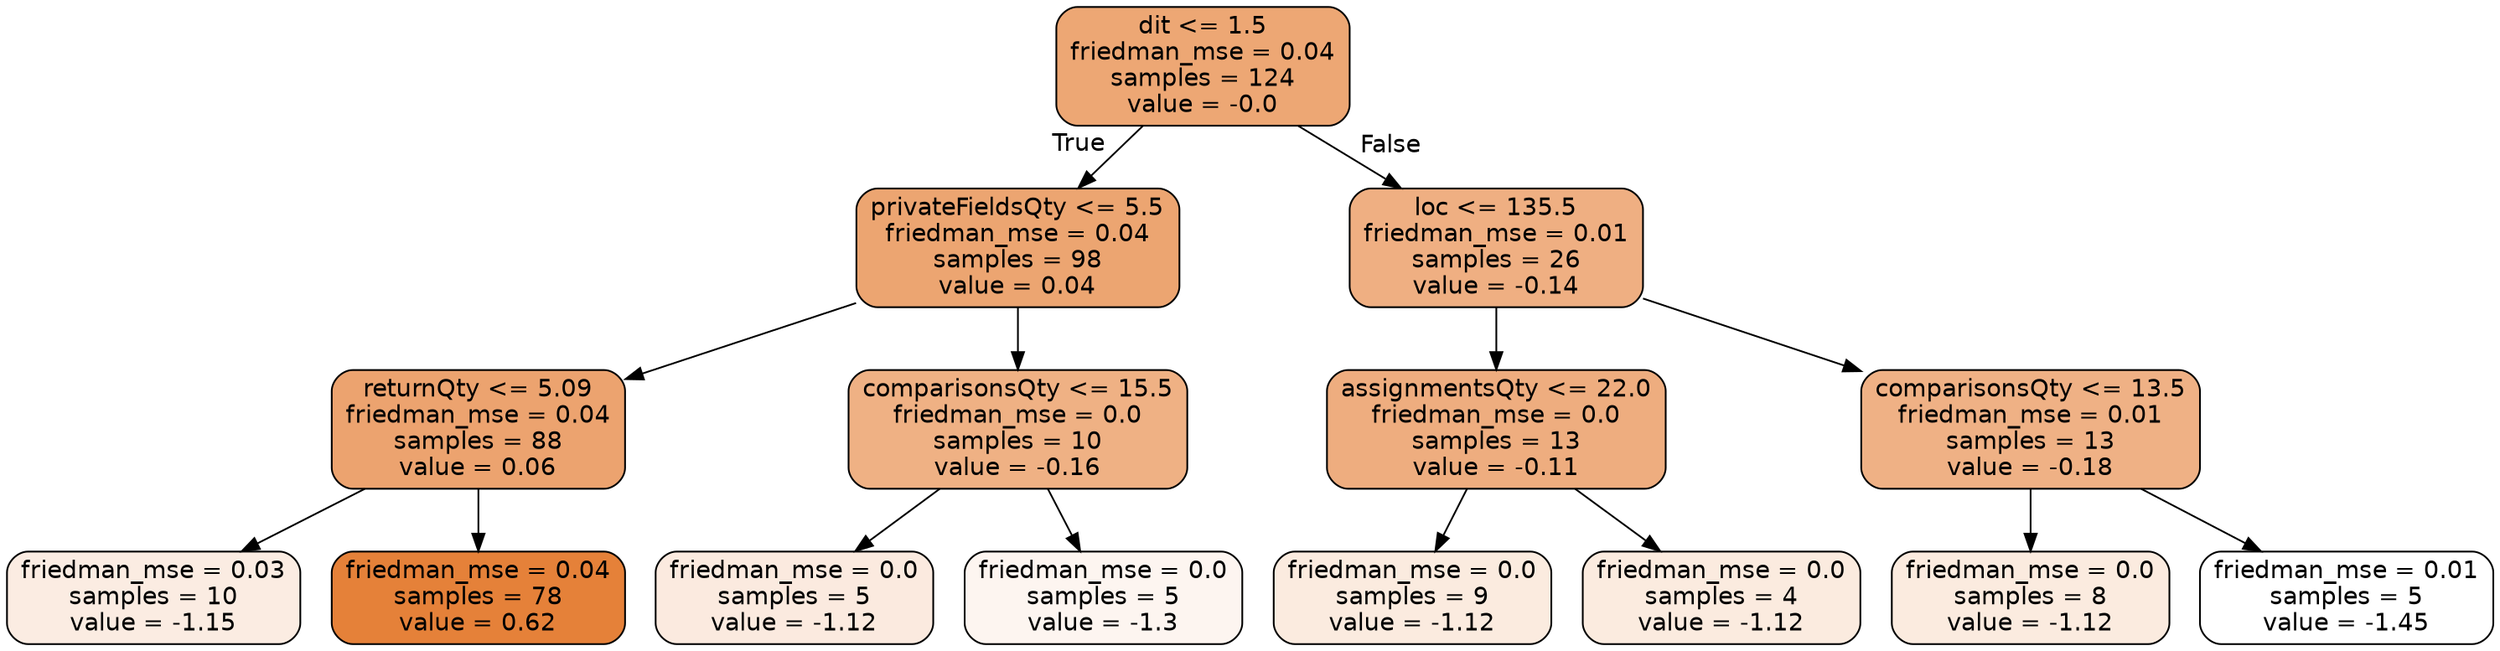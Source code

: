digraph Tree {
node [shape=box, style="filled, rounded", color="black", fontname="helvetica"] ;
edge [fontname="helvetica"] ;
0 [label="dit <= 1.5\nfriedman_mse = 0.04\nsamples = 124\nvalue = -0.0", fillcolor="#eda774"] ;
1 [label="privateFieldsQty <= 5.5\nfriedman_mse = 0.04\nsamples = 98\nvalue = 0.04", fillcolor="#eca571"] ;
0 -> 1 [labeldistance=2.5, labelangle=45, headlabel="True"] ;
3 [label="returnQty <= 5.09\nfriedman_mse = 0.04\nsamples = 88\nvalue = 0.06", fillcolor="#eca36f"] ;
1 -> 3 ;
5 [label="friedman_mse = 0.03\nsamples = 10\nvalue = -1.15", fillcolor="#fbece2"] ;
3 -> 5 ;
6 [label="friedman_mse = 0.04\nsamples = 78\nvalue = 0.62", fillcolor="#e58139"] ;
3 -> 6 ;
4 [label="comparisonsQty <= 15.5\nfriedman_mse = 0.0\nsamples = 10\nvalue = -0.16", fillcolor="#efb184"] ;
1 -> 4 ;
7 [label="friedman_mse = 0.0\nsamples = 5\nvalue = -1.12", fillcolor="#fbeadf"] ;
4 -> 7 ;
8 [label="friedman_mse = 0.0\nsamples = 5\nvalue = -1.3", fillcolor="#fdf5f0"] ;
4 -> 8 ;
2 [label="loc <= 135.5\nfriedman_mse = 0.01\nsamples = 26\nvalue = -0.14", fillcolor="#efaf82"] ;
0 -> 2 [labeldistance=2.5, labelangle=-45, headlabel="False"] ;
9 [label="assignmentsQty <= 22.0\nfriedman_mse = 0.0\nsamples = 13\nvalue = -0.11", fillcolor="#eead7f"] ;
2 -> 9 ;
13 [label="friedman_mse = 0.0\nsamples = 9\nvalue = -1.12", fillcolor="#fbebdf"] ;
9 -> 13 ;
14 [label="friedman_mse = 0.0\nsamples = 4\nvalue = -1.12", fillcolor="#fbebdf"] ;
9 -> 14 ;
10 [label="comparisonsQty <= 13.5\nfriedman_mse = 0.01\nsamples = 13\nvalue = -0.18", fillcolor="#efb185"] ;
2 -> 10 ;
11 [label="friedman_mse = 0.0\nsamples = 8\nvalue = -1.12", fillcolor="#fbebdf"] ;
10 -> 11 ;
12 [label="friedman_mse = 0.01\nsamples = 5\nvalue = -1.45", fillcolor="#ffffff"] ;
10 -> 12 ;
}